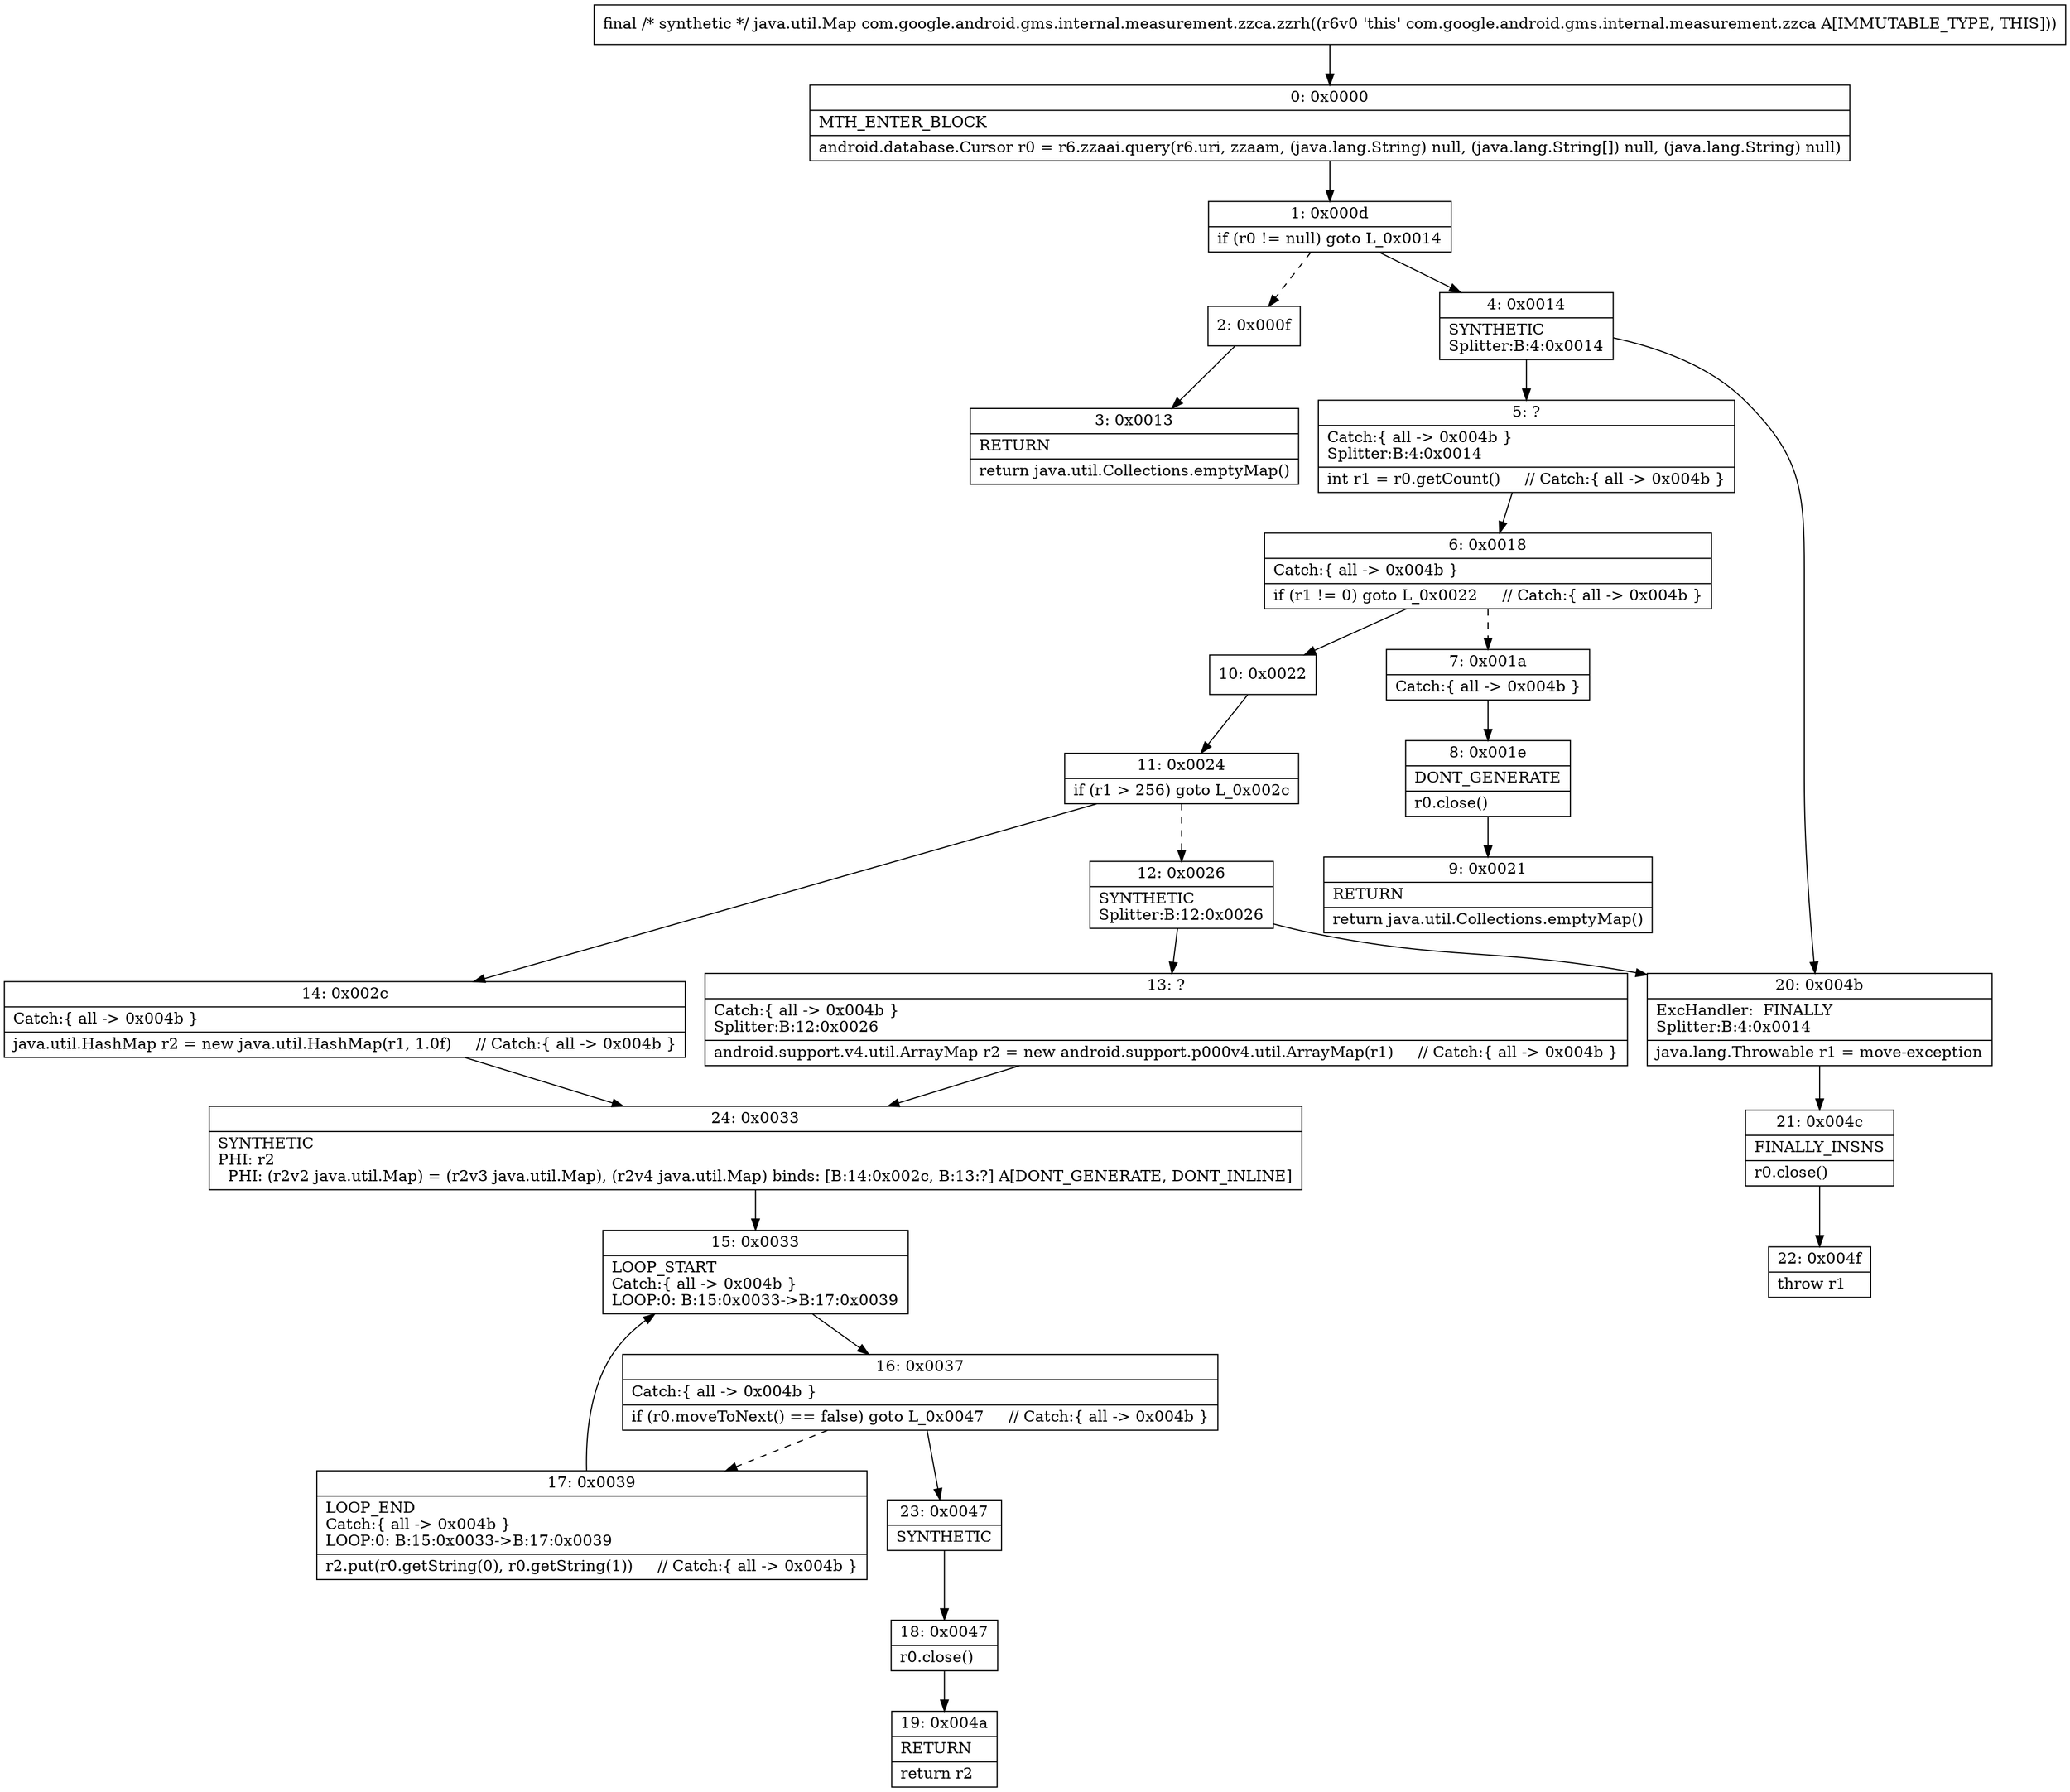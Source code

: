 digraph "CFG forcom.google.android.gms.internal.measurement.zzca.zzrh()Ljava\/util\/Map;" {
Node_0 [shape=record,label="{0\:\ 0x0000|MTH_ENTER_BLOCK\l|android.database.Cursor r0 = r6.zzaai.query(r6.uri, zzaam, (java.lang.String) null, (java.lang.String[]) null, (java.lang.String) null)\l}"];
Node_1 [shape=record,label="{1\:\ 0x000d|if (r0 != null) goto L_0x0014\l}"];
Node_2 [shape=record,label="{2\:\ 0x000f}"];
Node_3 [shape=record,label="{3\:\ 0x0013|RETURN\l|return java.util.Collections.emptyMap()\l}"];
Node_4 [shape=record,label="{4\:\ 0x0014|SYNTHETIC\lSplitter:B:4:0x0014\l}"];
Node_5 [shape=record,label="{5\:\ ?|Catch:\{ all \-\> 0x004b \}\lSplitter:B:4:0x0014\l|int r1 = r0.getCount()     \/\/ Catch:\{ all \-\> 0x004b \}\l}"];
Node_6 [shape=record,label="{6\:\ 0x0018|Catch:\{ all \-\> 0x004b \}\l|if (r1 != 0) goto L_0x0022     \/\/ Catch:\{ all \-\> 0x004b \}\l}"];
Node_7 [shape=record,label="{7\:\ 0x001a|Catch:\{ all \-\> 0x004b \}\l}"];
Node_8 [shape=record,label="{8\:\ 0x001e|DONT_GENERATE\l|r0.close()\l}"];
Node_9 [shape=record,label="{9\:\ 0x0021|RETURN\l|return java.util.Collections.emptyMap()\l}"];
Node_10 [shape=record,label="{10\:\ 0x0022}"];
Node_11 [shape=record,label="{11\:\ 0x0024|if (r1 \> 256) goto L_0x002c\l}"];
Node_12 [shape=record,label="{12\:\ 0x0026|SYNTHETIC\lSplitter:B:12:0x0026\l}"];
Node_13 [shape=record,label="{13\:\ ?|Catch:\{ all \-\> 0x004b \}\lSplitter:B:12:0x0026\l|android.support.v4.util.ArrayMap r2 = new android.support.p000v4.util.ArrayMap(r1)     \/\/ Catch:\{ all \-\> 0x004b \}\l}"];
Node_14 [shape=record,label="{14\:\ 0x002c|Catch:\{ all \-\> 0x004b \}\l|java.util.HashMap r2 = new java.util.HashMap(r1, 1.0f)     \/\/ Catch:\{ all \-\> 0x004b \}\l}"];
Node_15 [shape=record,label="{15\:\ 0x0033|LOOP_START\lCatch:\{ all \-\> 0x004b \}\lLOOP:0: B:15:0x0033\-\>B:17:0x0039\l}"];
Node_16 [shape=record,label="{16\:\ 0x0037|Catch:\{ all \-\> 0x004b \}\l|if (r0.moveToNext() == false) goto L_0x0047     \/\/ Catch:\{ all \-\> 0x004b \}\l}"];
Node_17 [shape=record,label="{17\:\ 0x0039|LOOP_END\lCatch:\{ all \-\> 0x004b \}\lLOOP:0: B:15:0x0033\-\>B:17:0x0039\l|r2.put(r0.getString(0), r0.getString(1))     \/\/ Catch:\{ all \-\> 0x004b \}\l}"];
Node_18 [shape=record,label="{18\:\ 0x0047|r0.close()\l}"];
Node_19 [shape=record,label="{19\:\ 0x004a|RETURN\l|return r2\l}"];
Node_20 [shape=record,label="{20\:\ 0x004b|ExcHandler:  FINALLY\lSplitter:B:4:0x0014\l|java.lang.Throwable r1 = move\-exception\l}"];
Node_21 [shape=record,label="{21\:\ 0x004c|FINALLY_INSNS\l|r0.close()\l}"];
Node_22 [shape=record,label="{22\:\ 0x004f|throw r1\l}"];
Node_23 [shape=record,label="{23\:\ 0x0047|SYNTHETIC\l}"];
Node_24 [shape=record,label="{24\:\ 0x0033|SYNTHETIC\lPHI: r2 \l  PHI: (r2v2 java.util.Map) = (r2v3 java.util.Map), (r2v4 java.util.Map) binds: [B:14:0x002c, B:13:?] A[DONT_GENERATE, DONT_INLINE]\l}"];
MethodNode[shape=record,label="{final \/* synthetic *\/ java.util.Map com.google.android.gms.internal.measurement.zzca.zzrh((r6v0 'this' com.google.android.gms.internal.measurement.zzca A[IMMUTABLE_TYPE, THIS])) }"];
MethodNode -> Node_0;
Node_0 -> Node_1;
Node_1 -> Node_2[style=dashed];
Node_1 -> Node_4;
Node_2 -> Node_3;
Node_4 -> Node_5;
Node_4 -> Node_20;
Node_5 -> Node_6;
Node_6 -> Node_7[style=dashed];
Node_6 -> Node_10;
Node_7 -> Node_8;
Node_8 -> Node_9;
Node_10 -> Node_11;
Node_11 -> Node_12[style=dashed];
Node_11 -> Node_14;
Node_12 -> Node_13;
Node_12 -> Node_20;
Node_13 -> Node_24;
Node_14 -> Node_24;
Node_15 -> Node_16;
Node_16 -> Node_17[style=dashed];
Node_16 -> Node_23;
Node_17 -> Node_15;
Node_18 -> Node_19;
Node_20 -> Node_21;
Node_21 -> Node_22;
Node_23 -> Node_18;
Node_24 -> Node_15;
}

